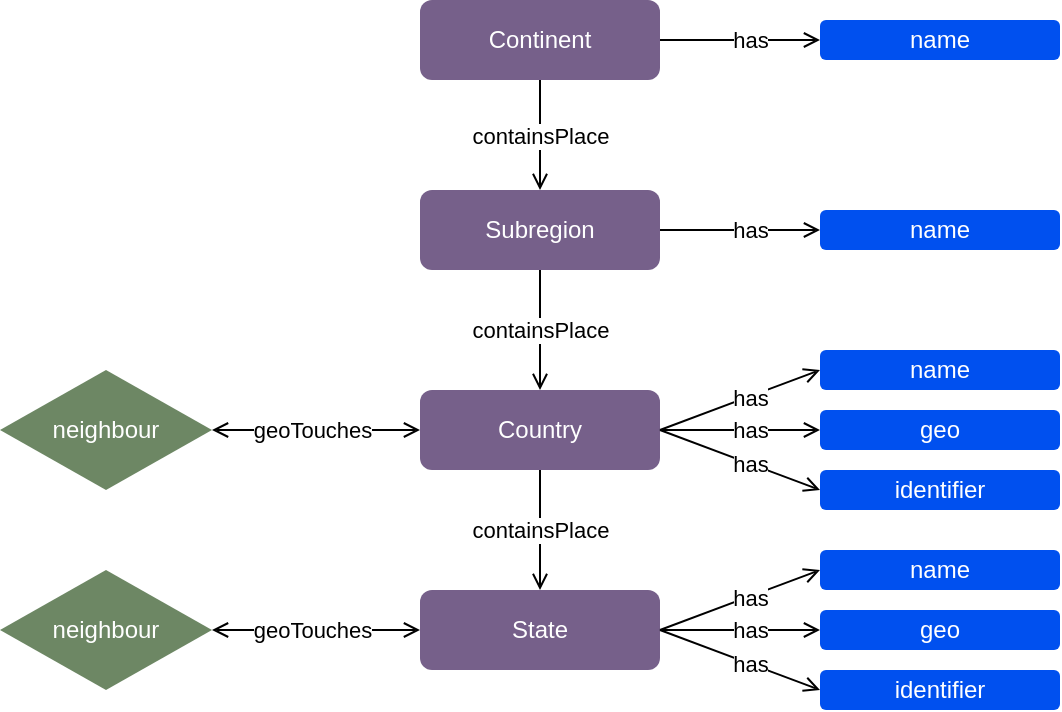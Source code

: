 <mxfile version="13.6.5" type="github">
  <diagram id="C5RBs43oDa-KdzZeNtuy" name="Page-1">
    <mxGraphModel dx="934" dy="639" grid="1" gridSize="10" guides="1" tooltips="1" connect="1" arrows="1" fold="1" page="1" pageScale="1" pageWidth="827" pageHeight="1169" math="0" shadow="0">
      <root>
        <mxCell id="WIyWlLk6GJQsqaUBKTNV-0" />
        <mxCell id="WIyWlLk6GJQsqaUBKTNV-1" parent="WIyWlLk6GJQsqaUBKTNV-0" />
        <mxCell id="WIyWlLk6GJQsqaUBKTNV-3" value="Subregion" style="rounded=1;whiteSpace=wrap;html=1;fontSize=12;glass=0;strokeWidth=1;shadow=0;fillColor=#76608a;fontColor=#ffffff;strokeColor=none;" parent="WIyWlLk6GJQsqaUBKTNV-1" vertex="1">
          <mxGeometry x="320" y="120" width="120" height="40" as="geometry" />
        </mxCell>
        <mxCell id="9QVk3u8Kt-TEKJko5CJN-1" value="containsPlace" style="endArrow=none;html=1;entryX=0.5;entryY=1;entryDx=0;entryDy=0;exitX=0.5;exitY=0;exitDx=0;exitDy=0;rounded=0;startArrow=open;startFill=0;" edge="1" parent="WIyWlLk6GJQsqaUBKTNV-1" source="9QVk3u8Kt-TEKJko5CJN-2" target="WIyWlLk6GJQsqaUBKTNV-3">
          <mxGeometry width="50" height="50" relative="1" as="geometry">
            <mxPoint x="380" y="220" as="sourcePoint" />
            <mxPoint x="370" y="170" as="targetPoint" />
          </mxGeometry>
        </mxCell>
        <mxCell id="9QVk3u8Kt-TEKJko5CJN-7" value="containsPlace" style="edgeStyle=orthogonalEdgeStyle;rounded=0;orthogonalLoop=1;jettySize=auto;html=1;entryX=0.5;entryY=0;entryDx=0;entryDy=0;startArrow=none;startFill=0;endArrow=open;endFill=0;" edge="1" parent="WIyWlLk6GJQsqaUBKTNV-1" source="9QVk3u8Kt-TEKJko5CJN-2" target="9QVk3u8Kt-TEKJko5CJN-6">
          <mxGeometry relative="1" as="geometry" />
        </mxCell>
        <mxCell id="9QVk3u8Kt-TEKJko5CJN-2" value="Country" style="rounded=1;whiteSpace=wrap;html=1;fontSize=12;glass=0;strokeWidth=1;shadow=0;fillColor=#76608a;fontColor=#ffffff;strokeColor=none;" vertex="1" parent="WIyWlLk6GJQsqaUBKTNV-1">
          <mxGeometry x="320" y="220" width="120" height="40" as="geometry" />
        </mxCell>
        <mxCell id="9QVk3u8Kt-TEKJko5CJN-6" value="State" style="rounded=1;whiteSpace=wrap;html=1;fontSize=12;glass=0;strokeWidth=1;shadow=0;fillColor=#76608a;fontColor=#ffffff;strokeColor=none;" vertex="1" parent="WIyWlLk6GJQsqaUBKTNV-1">
          <mxGeometry x="320" y="320" width="120" height="40" as="geometry" />
        </mxCell>
        <mxCell id="9QVk3u8Kt-TEKJko5CJN-8" value="neighbour" style="rhombus;whiteSpace=wrap;html=1;fillColor=#6d8764;fontColor=#ffffff;strokeColor=none;" vertex="1" parent="WIyWlLk6GJQsqaUBKTNV-1">
          <mxGeometry x="110" y="210" width="106" height="60" as="geometry" />
        </mxCell>
        <mxCell id="9QVk3u8Kt-TEKJko5CJN-11" value="" style="endArrow=open;html=1;entryX=1;entryY=0.5;entryDx=0;entryDy=0;rounded=0;startArrow=open;startFill=0;endFill=0;" edge="1" parent="WIyWlLk6GJQsqaUBKTNV-1" target="9QVk3u8Kt-TEKJko5CJN-8">
          <mxGeometry width="50" height="50" relative="1" as="geometry">
            <mxPoint x="320" y="240" as="sourcePoint" />
            <mxPoint x="420" y="270" as="targetPoint" />
            <Array as="points" />
          </mxGeometry>
        </mxCell>
        <mxCell id="9QVk3u8Kt-TEKJko5CJN-12" value="geoTouches" style="edgeLabel;html=1;align=center;verticalAlign=middle;resizable=0;points=[];" vertex="1" connectable="0" parent="9QVk3u8Kt-TEKJko5CJN-11">
          <mxGeometry x="-0.242" y="1" relative="1" as="geometry">
            <mxPoint x="-14.29" y="-1" as="offset" />
          </mxGeometry>
        </mxCell>
        <mxCell id="9QVk3u8Kt-TEKJko5CJN-14" value="name" style="rounded=1;whiteSpace=wrap;html=1;fontSize=12;glass=0;strokeWidth=1;shadow=0;fillColor=#0050ef;fontColor=#ffffff;strokeColor=none;" vertex="1" parent="WIyWlLk6GJQsqaUBKTNV-1">
          <mxGeometry x="520" y="130" width="120" height="20" as="geometry" />
        </mxCell>
        <mxCell id="9QVk3u8Kt-TEKJko5CJN-18" value="" style="endArrow=open;html=1;exitX=1;exitY=0.5;exitDx=0;exitDy=0;entryX=0;entryY=0.5;entryDx=0;entryDy=0;endFill=0;" edge="1" parent="WIyWlLk6GJQsqaUBKTNV-1" source="WIyWlLk6GJQsqaUBKTNV-3" target="9QVk3u8Kt-TEKJko5CJN-14">
          <mxGeometry width="50" height="50" relative="1" as="geometry">
            <mxPoint x="290" y="370" as="sourcePoint" />
            <mxPoint x="340" y="320" as="targetPoint" />
          </mxGeometry>
        </mxCell>
        <mxCell id="9QVk3u8Kt-TEKJko5CJN-19" value="has" style="edgeLabel;html=1;align=center;verticalAlign=middle;resizable=0;points=[];" vertex="1" connectable="0" parent="9QVk3u8Kt-TEKJko5CJN-18">
          <mxGeometry x="0.113" relative="1" as="geometry">
            <mxPoint as="offset" />
          </mxGeometry>
        </mxCell>
        <mxCell id="9QVk3u8Kt-TEKJko5CJN-25" value="neighbour" style="rhombus;whiteSpace=wrap;html=1;fillColor=#6d8764;fontColor=#ffffff;strokeColor=none;" vertex="1" parent="WIyWlLk6GJQsqaUBKTNV-1">
          <mxGeometry x="110" y="310" width="106" height="60" as="geometry" />
        </mxCell>
        <mxCell id="9QVk3u8Kt-TEKJko5CJN-26" value="" style="endArrow=open;html=1;entryX=1;entryY=0.5;entryDx=0;entryDy=0;rounded=0;startArrow=open;startFill=0;endFill=0;" edge="1" parent="WIyWlLk6GJQsqaUBKTNV-1" target="9QVk3u8Kt-TEKJko5CJN-25">
          <mxGeometry width="50" height="50" relative="1" as="geometry">
            <mxPoint x="320" y="340" as="sourcePoint" />
            <mxPoint x="420" y="370" as="targetPoint" />
            <Array as="points" />
          </mxGeometry>
        </mxCell>
        <mxCell id="9QVk3u8Kt-TEKJko5CJN-27" value="geoTouches" style="edgeLabel;html=1;align=center;verticalAlign=middle;resizable=0;points=[];" vertex="1" connectable="0" parent="9QVk3u8Kt-TEKJko5CJN-26">
          <mxGeometry x="-0.242" y="1" relative="1" as="geometry">
            <mxPoint x="-14.29" y="-1" as="offset" />
          </mxGeometry>
        </mxCell>
        <mxCell id="9QVk3u8Kt-TEKJko5CJN-28" value="name" style="rounded=1;whiteSpace=wrap;html=1;fontSize=12;glass=0;strokeWidth=1;shadow=0;fillColor=#0050ef;fontColor=#ffffff;strokeColor=none;" vertex="1" parent="WIyWlLk6GJQsqaUBKTNV-1">
          <mxGeometry x="520" y="200" width="120" height="20" as="geometry" />
        </mxCell>
        <mxCell id="9QVk3u8Kt-TEKJko5CJN-29" value="geo" style="rounded=1;whiteSpace=wrap;html=1;fontSize=12;glass=0;strokeWidth=1;shadow=0;fillColor=#0050ef;fontColor=#ffffff;strokeColor=none;" vertex="1" parent="WIyWlLk6GJQsqaUBKTNV-1">
          <mxGeometry x="520" y="230" width="120" height="20" as="geometry" />
        </mxCell>
        <mxCell id="9QVk3u8Kt-TEKJko5CJN-30" value="identifier" style="rounded=1;whiteSpace=wrap;html=1;fontSize=12;glass=0;strokeWidth=1;shadow=0;fillColor=#0050ef;fontColor=#ffffff;strokeColor=none;" vertex="1" parent="WIyWlLk6GJQsqaUBKTNV-1">
          <mxGeometry x="520" y="260" width="120" height="20" as="geometry" />
        </mxCell>
        <mxCell id="9QVk3u8Kt-TEKJko5CJN-31" value="" style="endArrow=open;html=1;exitX=1;exitY=0.5;exitDx=0;exitDy=0;entryX=0;entryY=0.5;entryDx=0;entryDy=0;endFill=0;" edge="1" parent="WIyWlLk6GJQsqaUBKTNV-1" source="9QVk3u8Kt-TEKJko5CJN-2" target="9QVk3u8Kt-TEKJko5CJN-28">
          <mxGeometry width="50" height="50" relative="1" as="geometry">
            <mxPoint x="450" y="150" as="sourcePoint" />
            <mxPoint x="530" y="165" as="targetPoint" />
          </mxGeometry>
        </mxCell>
        <mxCell id="9QVk3u8Kt-TEKJko5CJN-32" value="has" style="edgeLabel;html=1;align=center;verticalAlign=middle;resizable=0;points=[];" vertex="1" connectable="0" parent="9QVk3u8Kt-TEKJko5CJN-31">
          <mxGeometry x="0.113" relative="1" as="geometry">
            <mxPoint as="offset" />
          </mxGeometry>
        </mxCell>
        <mxCell id="9QVk3u8Kt-TEKJko5CJN-33" value="" style="endArrow=open;html=1;exitX=1;exitY=0.5;exitDx=0;exitDy=0;entryX=0;entryY=0.5;entryDx=0;entryDy=0;endFill=0;" edge="1" parent="WIyWlLk6GJQsqaUBKTNV-1" source="9QVk3u8Kt-TEKJko5CJN-2" target="9QVk3u8Kt-TEKJko5CJN-29">
          <mxGeometry width="50" height="50" relative="1" as="geometry">
            <mxPoint x="450" y="250" as="sourcePoint" />
            <mxPoint x="530" y="220" as="targetPoint" />
          </mxGeometry>
        </mxCell>
        <mxCell id="9QVk3u8Kt-TEKJko5CJN-34" value="has" style="edgeLabel;html=1;align=center;verticalAlign=middle;resizable=0;points=[];" vertex="1" connectable="0" parent="9QVk3u8Kt-TEKJko5CJN-33">
          <mxGeometry x="0.113" relative="1" as="geometry">
            <mxPoint as="offset" />
          </mxGeometry>
        </mxCell>
        <mxCell id="9QVk3u8Kt-TEKJko5CJN-35" value="" style="endArrow=open;html=1;entryX=0;entryY=0.5;entryDx=0;entryDy=0;endFill=0;" edge="1" parent="WIyWlLk6GJQsqaUBKTNV-1" target="9QVk3u8Kt-TEKJko5CJN-30">
          <mxGeometry width="50" height="50" relative="1" as="geometry">
            <mxPoint x="440" y="240" as="sourcePoint" />
            <mxPoint x="530" y="250" as="targetPoint" />
          </mxGeometry>
        </mxCell>
        <mxCell id="9QVk3u8Kt-TEKJko5CJN-36" value="has" style="edgeLabel;html=1;align=center;verticalAlign=middle;resizable=0;points=[];" vertex="1" connectable="0" parent="9QVk3u8Kt-TEKJko5CJN-35">
          <mxGeometry x="0.113" relative="1" as="geometry">
            <mxPoint as="offset" />
          </mxGeometry>
        </mxCell>
        <mxCell id="9QVk3u8Kt-TEKJko5CJN-37" value="Continent" style="rounded=1;whiteSpace=wrap;html=1;fontSize=12;glass=0;strokeWidth=1;shadow=0;fillColor=#76608a;fontColor=#ffffff;strokeColor=none;" vertex="1" parent="WIyWlLk6GJQsqaUBKTNV-1">
          <mxGeometry x="320" y="25" width="120" height="40" as="geometry" />
        </mxCell>
        <mxCell id="9QVk3u8Kt-TEKJko5CJN-38" value="name" style="rounded=1;whiteSpace=wrap;html=1;fontSize=12;glass=0;strokeWidth=1;shadow=0;fillColor=#0050ef;fontColor=#ffffff;strokeColor=none;" vertex="1" parent="WIyWlLk6GJQsqaUBKTNV-1">
          <mxGeometry x="520" y="35" width="120" height="20" as="geometry" />
        </mxCell>
        <mxCell id="9QVk3u8Kt-TEKJko5CJN-40" value="" style="endArrow=open;html=1;exitX=1;exitY=0.5;exitDx=0;exitDy=0;entryX=0;entryY=0.5;entryDx=0;entryDy=0;endFill=0;" edge="1" parent="WIyWlLk6GJQsqaUBKTNV-1" source="9QVk3u8Kt-TEKJko5CJN-37" target="9QVk3u8Kt-TEKJko5CJN-38">
          <mxGeometry width="50" height="50" relative="1" as="geometry">
            <mxPoint x="290" y="275" as="sourcePoint" />
            <mxPoint x="340" y="225" as="targetPoint" />
          </mxGeometry>
        </mxCell>
        <mxCell id="9QVk3u8Kt-TEKJko5CJN-41" value="has" style="edgeLabel;html=1;align=center;verticalAlign=middle;resizable=0;points=[];" vertex="1" connectable="0" parent="9QVk3u8Kt-TEKJko5CJN-40">
          <mxGeometry x="0.113" relative="1" as="geometry">
            <mxPoint as="offset" />
          </mxGeometry>
        </mxCell>
        <mxCell id="9QVk3u8Kt-TEKJko5CJN-44" value="containsPlace" style="endArrow=none;html=1;entryX=0.5;entryY=1;entryDx=0;entryDy=0;exitX=0.5;exitY=0;exitDx=0;exitDy=0;rounded=0;startArrow=open;startFill=0;" edge="1" parent="WIyWlLk6GJQsqaUBKTNV-1" source="WIyWlLk6GJQsqaUBKTNV-3" target="9QVk3u8Kt-TEKJko5CJN-37">
          <mxGeometry width="50" height="50" relative="1" as="geometry">
            <mxPoint x="390" y="230" as="sourcePoint" />
            <mxPoint x="390" y="170" as="targetPoint" />
          </mxGeometry>
        </mxCell>
        <mxCell id="9QVk3u8Kt-TEKJko5CJN-45" value="name" style="rounded=1;whiteSpace=wrap;html=1;fontSize=12;glass=0;strokeWidth=1;shadow=0;fillColor=#0050ef;fontColor=#ffffff;strokeColor=none;" vertex="1" parent="WIyWlLk6GJQsqaUBKTNV-1">
          <mxGeometry x="520" y="300" width="120" height="20" as="geometry" />
        </mxCell>
        <mxCell id="9QVk3u8Kt-TEKJko5CJN-46" value="geo" style="rounded=1;whiteSpace=wrap;html=1;fontSize=12;glass=0;strokeWidth=1;shadow=0;fillColor=#0050ef;fontColor=#ffffff;strokeColor=none;" vertex="1" parent="WIyWlLk6GJQsqaUBKTNV-1">
          <mxGeometry x="520" y="330" width="120" height="20" as="geometry" />
        </mxCell>
        <mxCell id="9QVk3u8Kt-TEKJko5CJN-47" value="identifier" style="rounded=1;whiteSpace=wrap;html=1;fontSize=12;glass=0;strokeWidth=1;shadow=0;fillColor=#0050ef;fontColor=#ffffff;strokeColor=none;" vertex="1" parent="WIyWlLk6GJQsqaUBKTNV-1">
          <mxGeometry x="520" y="360" width="120" height="20" as="geometry" />
        </mxCell>
        <mxCell id="9QVk3u8Kt-TEKJko5CJN-48" value="" style="endArrow=open;html=1;exitX=1;exitY=0.5;exitDx=0;exitDy=0;entryX=0;entryY=0.5;entryDx=0;entryDy=0;endFill=0;" edge="1" parent="WIyWlLk6GJQsqaUBKTNV-1" target="9QVk3u8Kt-TEKJko5CJN-45">
          <mxGeometry width="50" height="50" relative="1" as="geometry">
            <mxPoint x="440" y="340" as="sourcePoint" />
            <mxPoint x="530" y="265" as="targetPoint" />
          </mxGeometry>
        </mxCell>
        <mxCell id="9QVk3u8Kt-TEKJko5CJN-49" value="has" style="edgeLabel;html=1;align=center;verticalAlign=middle;resizable=0;points=[];" vertex="1" connectable="0" parent="9QVk3u8Kt-TEKJko5CJN-48">
          <mxGeometry x="0.113" relative="1" as="geometry">
            <mxPoint as="offset" />
          </mxGeometry>
        </mxCell>
        <mxCell id="9QVk3u8Kt-TEKJko5CJN-50" value="" style="endArrow=open;html=1;exitX=1;exitY=0.5;exitDx=0;exitDy=0;entryX=0;entryY=0.5;entryDx=0;entryDy=0;endFill=0;" edge="1" parent="WIyWlLk6GJQsqaUBKTNV-1" target="9QVk3u8Kt-TEKJko5CJN-46">
          <mxGeometry width="50" height="50" relative="1" as="geometry">
            <mxPoint x="440" y="340" as="sourcePoint" />
            <mxPoint x="530" y="320" as="targetPoint" />
          </mxGeometry>
        </mxCell>
        <mxCell id="9QVk3u8Kt-TEKJko5CJN-51" value="has" style="edgeLabel;html=1;align=center;verticalAlign=middle;resizable=0;points=[];" vertex="1" connectable="0" parent="9QVk3u8Kt-TEKJko5CJN-50">
          <mxGeometry x="0.113" relative="1" as="geometry">
            <mxPoint as="offset" />
          </mxGeometry>
        </mxCell>
        <mxCell id="9QVk3u8Kt-TEKJko5CJN-52" value="" style="endArrow=open;html=1;entryX=0;entryY=0.5;entryDx=0;entryDy=0;endFill=0;" edge="1" parent="WIyWlLk6GJQsqaUBKTNV-1" target="9QVk3u8Kt-TEKJko5CJN-47">
          <mxGeometry width="50" height="50" relative="1" as="geometry">
            <mxPoint x="440" y="340" as="sourcePoint" />
            <mxPoint x="530" y="350" as="targetPoint" />
          </mxGeometry>
        </mxCell>
        <mxCell id="9QVk3u8Kt-TEKJko5CJN-53" value="has" style="edgeLabel;html=1;align=center;verticalAlign=middle;resizable=0;points=[];" vertex="1" connectable="0" parent="9QVk3u8Kt-TEKJko5CJN-52">
          <mxGeometry x="0.113" relative="1" as="geometry">
            <mxPoint as="offset" />
          </mxGeometry>
        </mxCell>
      </root>
    </mxGraphModel>
  </diagram>
</mxfile>
